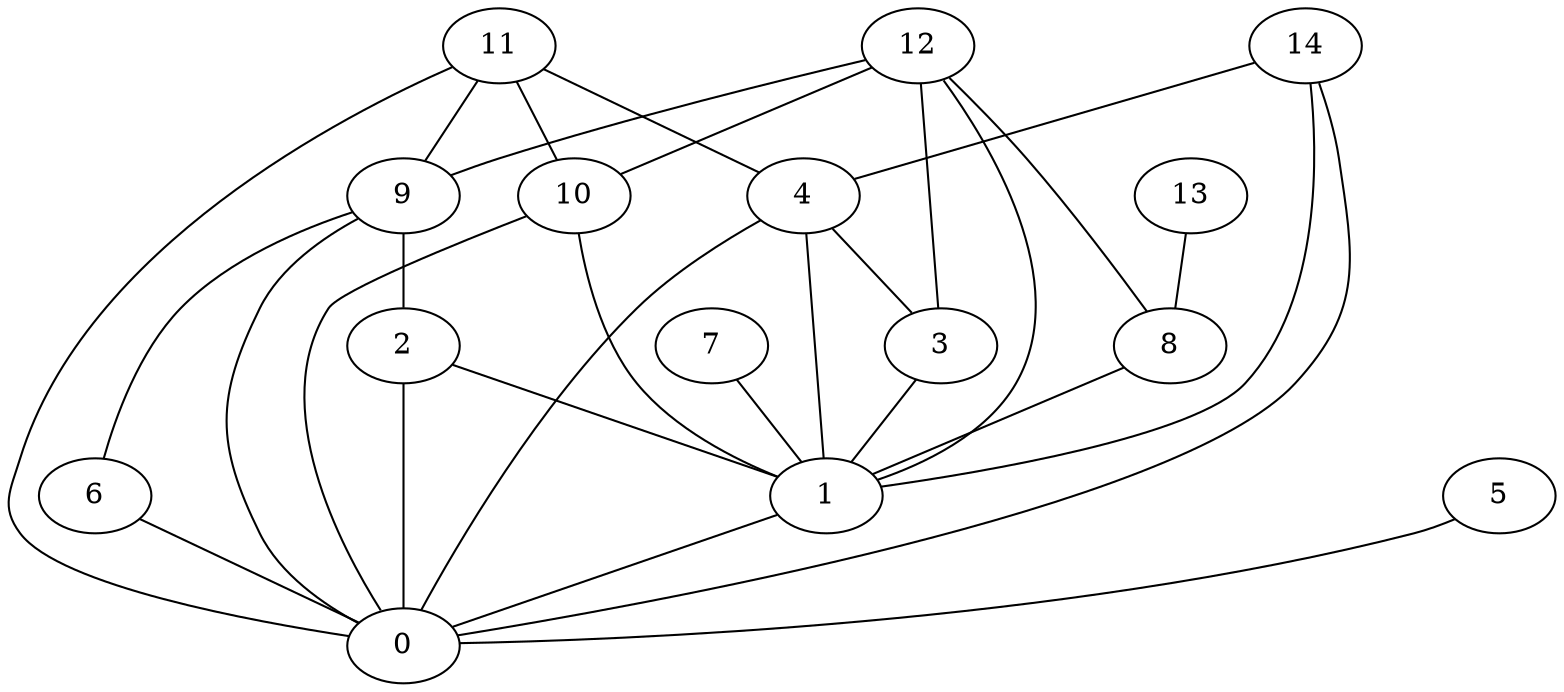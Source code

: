 digraph "sensornet-topology" {
label = "";
rankdir="BT";"0"->"1" [arrowhead = "both"] 
"0"->"2" [arrowhead = "both"] 
"0"->"4" [arrowhead = "both"] 
"0"->"5" [arrowhead = "both"] 
"0"->"6" [arrowhead = "both"] 
"0"->"9" [arrowhead = "both"] 
"0"->"10" [arrowhead = "both"] 
"0"->"11" [arrowhead = "both"] 
"0"->"14" [arrowhead = "both"] 
"1"->"2" [arrowhead = "both"] 
"1"->"3" [arrowhead = "both"] 
"1"->"4" [arrowhead = "both"] 
"1"->"7" [arrowhead = "both"] 
"1"->"8" [arrowhead = "both"] 
"1"->"10" [arrowhead = "both"] 
"1"->"12" [arrowhead = "both"] 
"1"->"14" [arrowhead = "both"] 
"2"->"9" [arrowhead = "both"] 
"3"->"4" [arrowhead = "both"] 
"3"->"12" [arrowhead = "both"] 
"4"->"11" [arrowhead = "both"] 
"4"->"14" [arrowhead = "both"] 
"6"->"9" [arrowhead = "both"] 
"8"->"12" [arrowhead = "both"] 
"8"->"13" [arrowhead = "both"] 
"9"->"11" [arrowhead = "both"] 
"9"->"12" [arrowhead = "both"] 
"10"->"11" [arrowhead = "both"] 
"10"->"12" [arrowhead = "both"] 
}